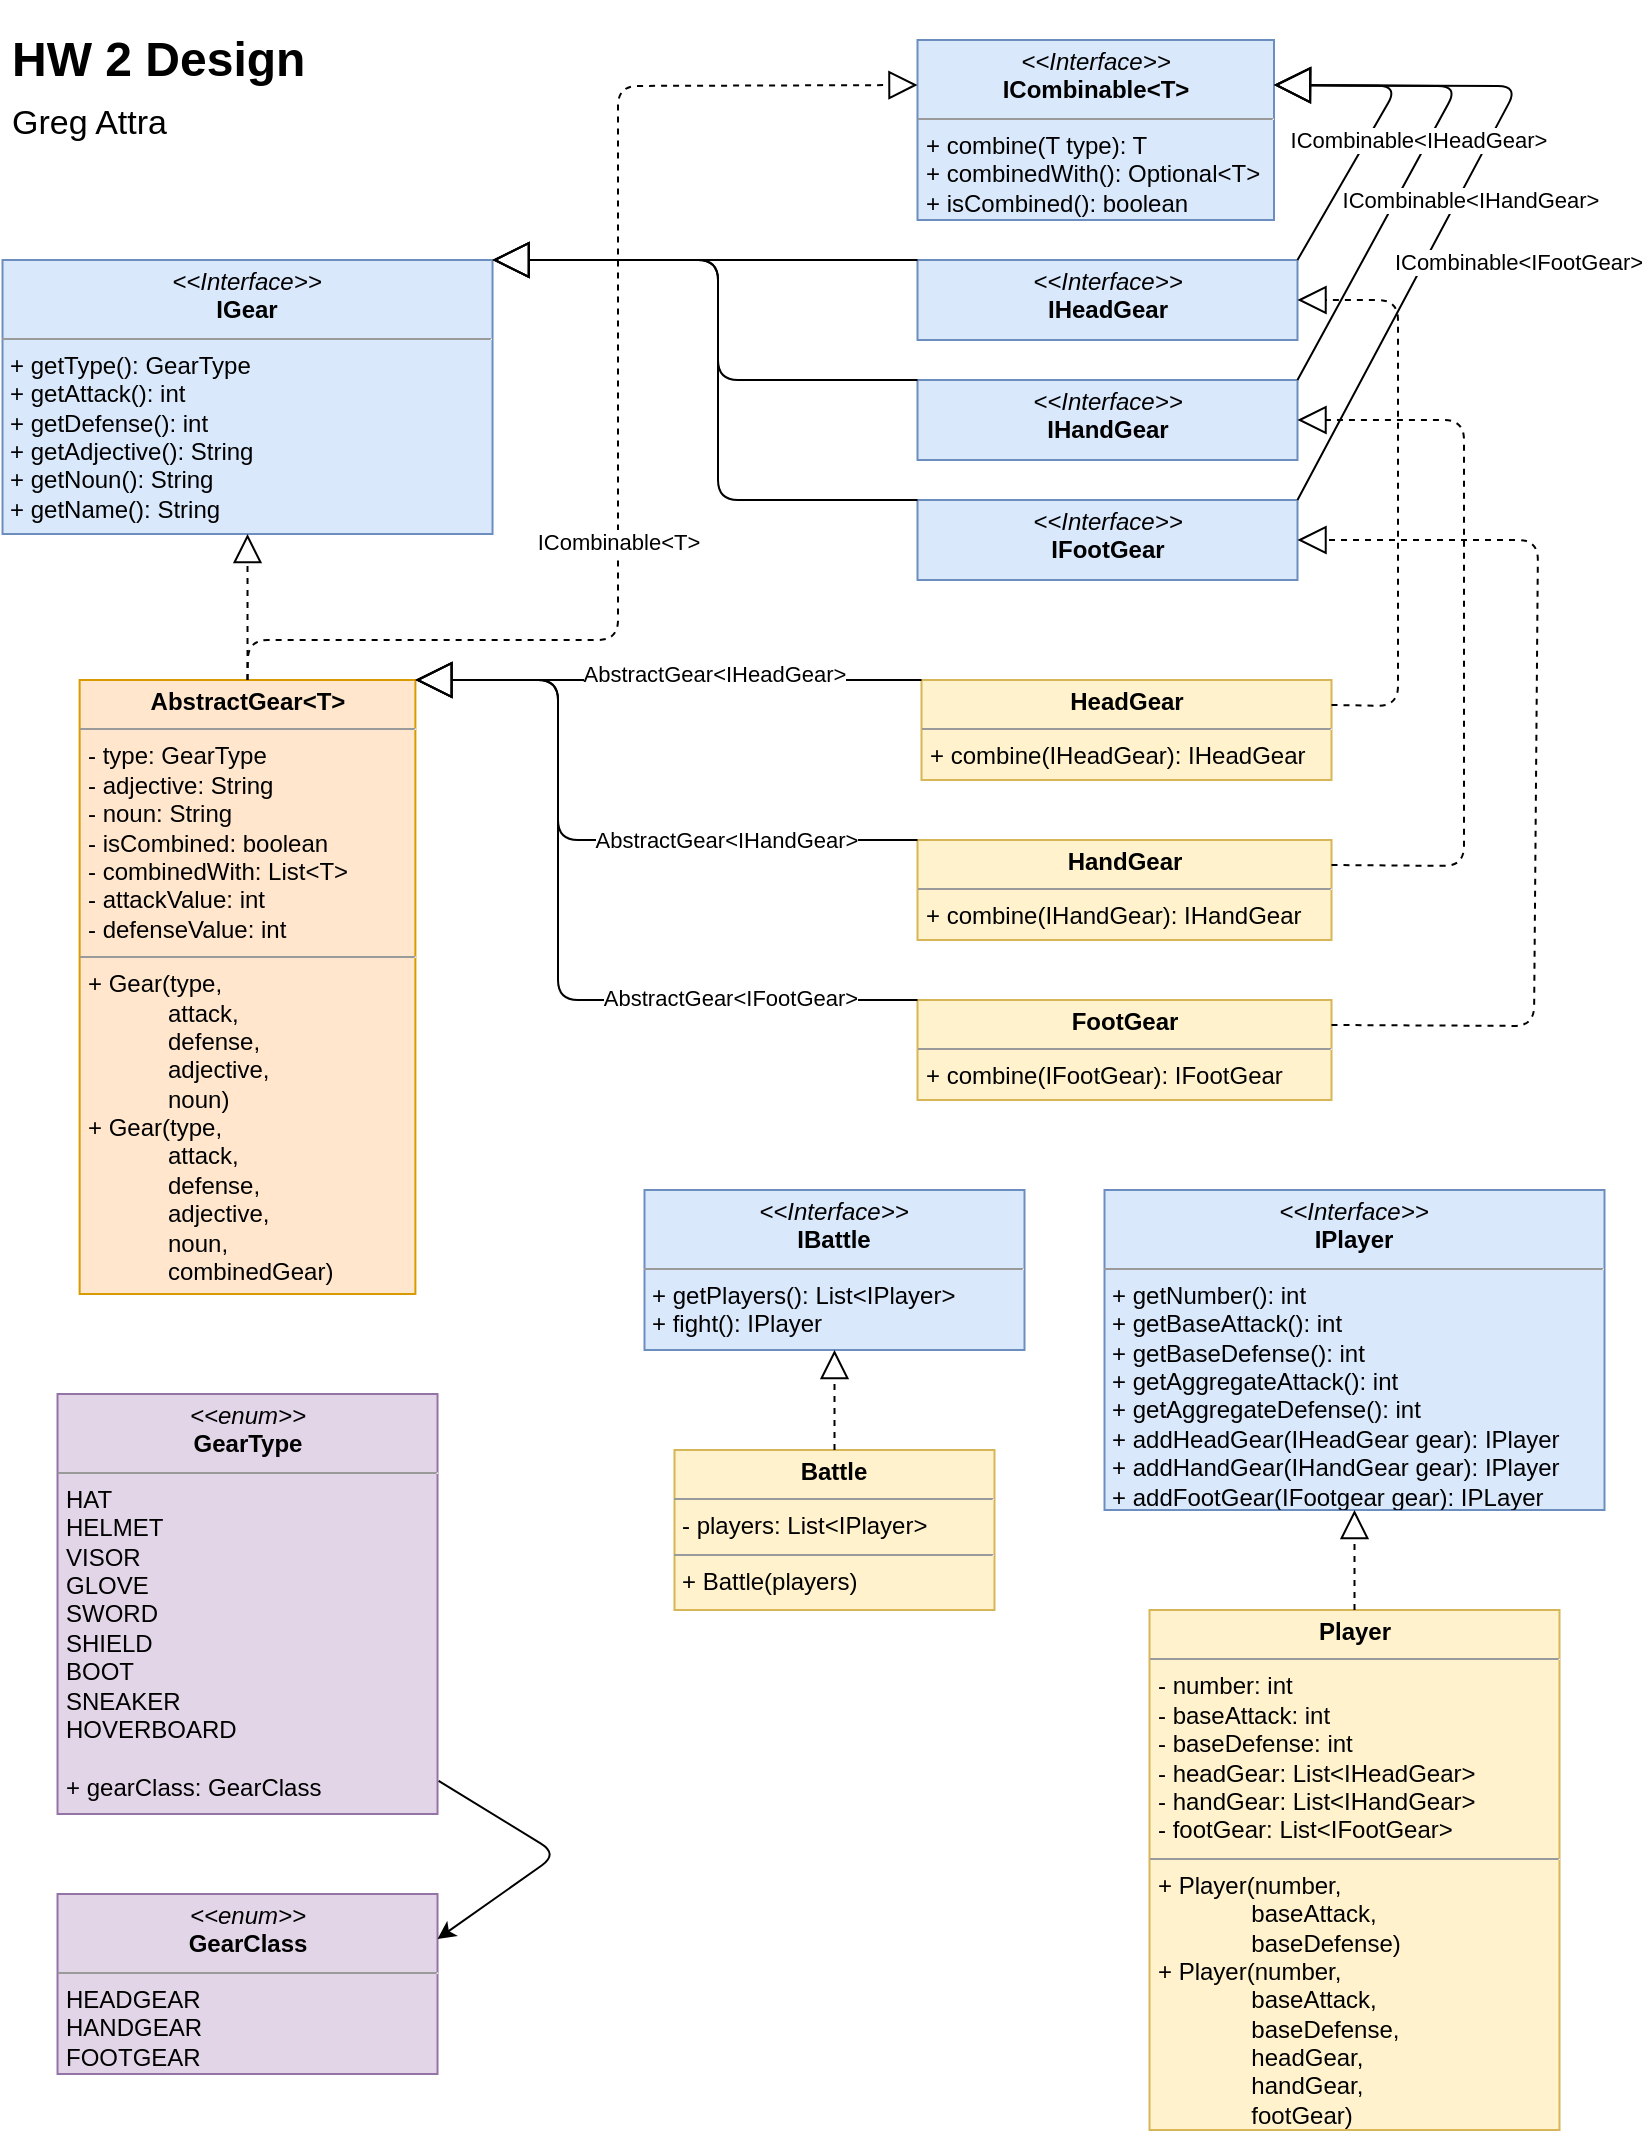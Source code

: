<mxfile version="13.7.3" type="device"><diagram id="AR39bBr5QCJFZhN74Egm" name="Page-1"><mxGraphModel dx="1278" dy="948" grid="1" gridSize="10" guides="1" tooltips="1" connect="1" arrows="1" fold="1" page="1" pageScale="1" pageWidth="850" pageHeight="1100" math="0" shadow="0"><root><mxCell id="0"/><mxCell id="1" parent="0"/><mxCell id="xvpzMQ3VVigsJ4-sFMGV-1" value="&lt;p style=&quot;margin: 0px ; margin-top: 4px ; text-align: center&quot;&gt;&lt;i&gt;&amp;lt;&amp;lt;Interface&amp;gt;&amp;gt;&lt;/i&gt;&lt;br&gt;&lt;b&gt;IGear&lt;/b&gt;&lt;/p&gt;&lt;hr size=&quot;1&quot;&gt;&lt;p style=&quot;margin: 0px ; margin-left: 4px&quot;&gt;&lt;/p&gt;&lt;p style=&quot;margin: 0px ; margin-left: 4px&quot;&gt;+ getType(): GearType&lt;/p&gt;&lt;p style=&quot;margin: 0px ; margin-left: 4px&quot;&gt;+ getAttack(): int&lt;br&gt;+ getDefense(): int&lt;/p&gt;&lt;p style=&quot;margin: 0px ; margin-left: 4px&quot;&gt;+ getAdjective(): String&lt;/p&gt;&lt;p style=&quot;margin: 0px ; margin-left: 4px&quot;&gt;+ getNoun(): String&lt;/p&gt;&lt;p style=&quot;margin: 0px ; margin-left: 4px&quot;&gt;+ getName(): String&lt;/p&gt;" style="verticalAlign=top;align=left;overflow=fill;fontSize=12;fontFamily=Helvetica;html=1;fillColor=#dae8fc;strokeColor=#6c8ebf;" parent="1" vertex="1"><mxGeometry x="22.26" y="133" width="245" height="137" as="geometry"/></mxCell><mxCell id="xvpzMQ3VVigsJ4-sFMGV-3" value="&lt;p style=&quot;margin: 0px ; margin-top: 4px ; text-align: center&quot;&gt;&lt;b&gt;AbstractGear&amp;lt;T&amp;gt;&lt;/b&gt;&lt;/p&gt;&lt;hr size=&quot;1&quot;&gt;&lt;p style=&quot;margin: 0px 0px 0px 4px&quot;&gt;&lt;span&gt;- type: GearType&lt;/span&gt;&lt;/p&gt;&lt;p style=&quot;margin: 0px 0px 0px 4px&quot;&gt;&lt;span&gt;- adjective: String&lt;/span&gt;&lt;br&gt;&lt;/p&gt;&lt;p style=&quot;margin: 0px 0px 0px 4px&quot;&gt;- noun: String&lt;/p&gt;&lt;p style=&quot;margin: 0px 0px 0px 4px&quot;&gt;- isCombined: boolean&lt;/p&gt;&lt;p style=&quot;margin: 0px 0px 0px 4px&quot;&gt;- combinedWith: List&amp;lt;T&amp;gt;&lt;/p&gt;&lt;p style=&quot;margin: 0px 0px 0px 4px&quot;&gt;- attackValue: int&lt;/p&gt;&lt;p style=&quot;margin: 0px 0px 0px 4px&quot;&gt;- defenseValue: int&lt;/p&gt;&lt;hr size=&quot;1&quot;&gt;&lt;p style=&quot;margin: 0px ; margin-left: 4px&quot;&gt;+ Gear(type,&lt;/p&gt;&lt;p style=&quot;margin: 0px ; margin-left: 4px&quot;&gt;&lt;span&gt;&amp;nbsp; &amp;nbsp; &amp;nbsp; &amp;nbsp; &amp;nbsp; &amp;nbsp; attack,&lt;/span&gt;&lt;/p&gt;&lt;p style=&quot;margin: 0px ; margin-left: 4px&quot;&gt;&amp;nbsp; &amp;nbsp; &amp;nbsp; &amp;nbsp; &amp;nbsp; &amp;nbsp; defense,&lt;/p&gt;&lt;p style=&quot;margin: 0px ; margin-left: 4px&quot;&gt;&amp;nbsp; &amp;nbsp; &amp;nbsp; &amp;nbsp; &amp;nbsp; &amp;nbsp; adjective,&lt;/p&gt;&lt;p style=&quot;margin: 0px ; margin-left: 4px&quot;&gt;&amp;nbsp; &amp;nbsp; &amp;nbsp; &amp;nbsp; &amp;nbsp; &amp;nbsp; noun)&lt;br&gt;&lt;/p&gt;&lt;p style=&quot;margin: 0px 0px 0px 4px&quot;&gt;+ Gear(type,&lt;/p&gt;&lt;p style=&quot;margin: 0px 0px 0px 4px&quot;&gt;&lt;span&gt;&amp;nbsp; &amp;nbsp; &amp;nbsp; &amp;nbsp; &amp;nbsp; &amp;nbsp; attack,&lt;/span&gt;&lt;/p&gt;&lt;p style=&quot;margin: 0px 0px 0px 4px&quot;&gt;&amp;nbsp; &amp;nbsp; &amp;nbsp; &amp;nbsp; &amp;nbsp; &amp;nbsp; defense,&lt;/p&gt;&lt;p style=&quot;margin: 0px 0px 0px 4px&quot;&gt;&amp;nbsp; &amp;nbsp; &amp;nbsp; &amp;nbsp; &amp;nbsp; &amp;nbsp; adjective,&lt;/p&gt;&lt;p style=&quot;margin: 0px 0px 0px 4px&quot;&gt;&amp;nbsp; &amp;nbsp; &amp;nbsp; &amp;nbsp; &amp;nbsp; &amp;nbsp; noun,&lt;/p&gt;&lt;p style=&quot;margin: 0px ; margin-left: 4px&quot;&gt;&amp;nbsp; &amp;nbsp; &amp;nbsp; &amp;nbsp; &amp;nbsp; &amp;nbsp; combinedGear)&lt;/p&gt;" style="verticalAlign=top;align=left;overflow=fill;fontSize=12;fontFamily=Helvetica;html=1;fillColor=#ffe6cc;strokeColor=#d79b00;" parent="1" vertex="1"><mxGeometry x="60.82" y="343" width="167.87" height="307" as="geometry"/></mxCell><mxCell id="xvpzMQ3VVigsJ4-sFMGV-4" value="" style="endArrow=block;dashed=1;endFill=0;endSize=12;html=1;entryX=0.5;entryY=1;entryDx=0;entryDy=0;exitX=0.5;exitY=0;exitDx=0;exitDy=0;" parent="1" source="xvpzMQ3VVigsJ4-sFMGV-3" target="xvpzMQ3VVigsJ4-sFMGV-1" edge="1"><mxGeometry width="160" relative="1" as="geometry"><mxPoint x="109.75" y="293" as="sourcePoint"/><mxPoint x="269.75" y="293" as="targetPoint"/></mxGeometry></mxCell><mxCell id="xvpzMQ3VVigsJ4-sFMGV-5" value="&lt;p style=&quot;margin: 0px ; margin-top: 4px ; text-align: center&quot;&gt;&lt;i&gt;&amp;lt;&amp;lt;Interface&amp;gt;&amp;gt;&lt;/i&gt;&lt;br&gt;&lt;b&gt;IPlayer&lt;/b&gt;&lt;/p&gt;&lt;hr size=&quot;1&quot;&gt;&lt;p style=&quot;margin: 0px ; margin-left: 4px&quot;&gt;+ getNumber(): int&lt;/p&gt;&lt;p style=&quot;margin: 0px ; margin-left: 4px&quot;&gt;+ getBaseAttack(): int&lt;/p&gt;&lt;p style=&quot;margin: 0px ; margin-left: 4px&quot;&gt;+ getBaseDefense(): int&lt;/p&gt;&lt;p style=&quot;margin: 0px ; margin-left: 4px&quot;&gt;+ getAggregateAttack(): int&lt;br&gt;&lt;/p&gt;&lt;p style=&quot;margin: 0px ; margin-left: 4px&quot;&gt;+ getAggregateDefense(): int&lt;/p&gt;&lt;p style=&quot;margin: 0px ; margin-left: 4px&quot;&gt;+ addHeadGear(IHeadGear gear): IPlayer&lt;/p&gt;&lt;p style=&quot;margin: 0px ; margin-left: 4px&quot;&gt;+ addHandGear(IHandGear gear): IPlayer&lt;/p&gt;&lt;p style=&quot;margin: 0px ; margin-left: 4px&quot;&gt;+ addFootGear(IFootgear gear): IPLayer&lt;/p&gt;" style="verticalAlign=top;align=left;overflow=fill;fontSize=12;fontFamily=Helvetica;html=1;fillColor=#dae8fc;strokeColor=#6c8ebf;" parent="1" vertex="1"><mxGeometry x="573.25" y="598" width="250" height="160" as="geometry"/></mxCell><mxCell id="xvpzMQ3VVigsJ4-sFMGV-6" value="&lt;p style=&quot;margin: 0px ; margin-top: 4px ; text-align: center&quot;&gt;&lt;b&gt;Player&lt;/b&gt;&lt;/p&gt;&lt;hr size=&quot;1&quot;&gt;&lt;p style=&quot;margin: 0px ; margin-left: 4px&quot;&gt;- number: int&lt;/p&gt;&lt;p style=&quot;margin: 0px ; margin-left: 4px&quot;&gt;- baseAttack: int&lt;/p&gt;&lt;p style=&quot;margin: 0px ; margin-left: 4px&quot;&gt;- baseDefense: int&lt;/p&gt;&lt;p style=&quot;margin: 0px ; margin-left: 4px&quot;&gt;- headGear: List&amp;lt;IHeadGear&amp;gt;&lt;br&gt;- handGear: List&amp;lt;IHandGear&amp;gt;&lt;/p&gt;&lt;p style=&quot;margin: 0px ; margin-left: 4px&quot;&gt;- footGear: List&amp;lt;IFootGear&amp;gt;&lt;/p&gt;&lt;hr size=&quot;1&quot;&gt;&lt;p style=&quot;margin: 0px ; margin-left: 4px&quot;&gt;+ Player(number,&lt;/p&gt;&lt;p style=&quot;margin: 0px ; margin-left: 4px&quot;&gt;&amp;nbsp; &amp;nbsp; &amp;nbsp; &amp;nbsp; &amp;nbsp; &amp;nbsp; &amp;nbsp; baseAttack,&lt;/p&gt;&lt;p style=&quot;margin: 0px ; margin-left: 4px&quot;&gt;&amp;nbsp; &amp;nbsp; &amp;nbsp; &amp;nbsp; &amp;nbsp; &amp;nbsp; &amp;nbsp; baseDefense)&lt;/p&gt;&lt;p style=&quot;margin: 0px ; margin-left: 4px&quot;&gt;+ Player(number,&lt;/p&gt;&lt;p style=&quot;margin: 0px ; margin-left: 4px&quot;&gt;&amp;nbsp; &amp;nbsp; &amp;nbsp; &amp;nbsp; &amp;nbsp; &amp;nbsp; &amp;nbsp; baseAttack,&lt;/p&gt;&lt;p style=&quot;margin: 0px ; margin-left: 4px&quot;&gt;&amp;nbsp; &amp;nbsp; &amp;nbsp; &amp;nbsp; &amp;nbsp; &amp;nbsp; &amp;nbsp; baseDefense,&lt;/p&gt;&lt;p style=&quot;margin: 0px ; margin-left: 4px&quot;&gt;&amp;nbsp; &amp;nbsp; &amp;nbsp; &amp;nbsp; &amp;nbsp; &amp;nbsp; &amp;nbsp; headGear,&lt;/p&gt;&lt;p style=&quot;margin: 0px ; margin-left: 4px&quot;&gt;&amp;nbsp; &amp;nbsp; &amp;nbsp; &amp;nbsp; &amp;nbsp; &amp;nbsp; &amp;nbsp; handGear,&lt;/p&gt;&lt;p style=&quot;margin: 0px ; margin-left: 4px&quot;&gt;&amp;nbsp; &amp;nbsp; &amp;nbsp; &amp;nbsp; &amp;nbsp; &amp;nbsp; &amp;nbsp; footGear)&lt;/p&gt;" style="verticalAlign=top;align=left;overflow=fill;fontSize=12;fontFamily=Helvetica;html=1;fillColor=#fff2cc;strokeColor=#d6b656;" parent="1" vertex="1"><mxGeometry x="595.75" y="808" width="205" height="260" as="geometry"/></mxCell><mxCell id="xvpzMQ3VVigsJ4-sFMGV-8" value="" style="endArrow=block;dashed=1;endFill=0;endSize=12;html=1;exitX=0.5;exitY=0;exitDx=0;exitDy=0;entryX=0.5;entryY=1;entryDx=0;entryDy=0;" parent="1" source="xvpzMQ3VVigsJ4-sFMGV-6" target="xvpzMQ3VVigsJ4-sFMGV-5" edge="1"><mxGeometry width="160" relative="1" as="geometry"><mxPoint x="926.75" y="213" as="sourcePoint"/><mxPoint x="1086.75" y="213" as="targetPoint"/></mxGeometry></mxCell><mxCell id="xvpzMQ3VVigsJ4-sFMGV-9" value="&lt;p style=&quot;margin: 0px ; margin-top: 4px ; text-align: center&quot;&gt;&lt;i&gt;&amp;lt;&amp;lt;Interface&amp;gt;&amp;gt;&lt;/i&gt;&lt;br&gt;&lt;b&gt;IBattle&lt;/b&gt;&lt;/p&gt;&lt;hr size=&quot;1&quot;&gt;&lt;p style=&quot;margin: 0px ; margin-left: 4px&quot;&gt;+ getPlayers(): List&amp;lt;IPlayer&amp;gt;&lt;/p&gt;&lt;p style=&quot;margin: 0px ; margin-left: 4px&quot;&gt;+ fight(): IPlayer&lt;/p&gt;" style="verticalAlign=top;align=left;overflow=fill;fontSize=12;fontFamily=Helvetica;html=1;fillColor=#dae8fc;strokeColor=#6c8ebf;" parent="1" vertex="1"><mxGeometry x="343.25" y="598" width="190" height="80" as="geometry"/></mxCell><mxCell id="xvpzMQ3VVigsJ4-sFMGV-10" value="&lt;p style=&quot;margin: 0px ; margin-top: 4px ; text-align: center&quot;&gt;&lt;b&gt;Battle&lt;/b&gt;&lt;/p&gt;&lt;hr size=&quot;1&quot;&gt;&lt;p style=&quot;margin: 0px ; margin-left: 4px&quot;&gt;- players: List&amp;lt;IPlayer&amp;gt;&lt;/p&gt;&lt;hr size=&quot;1&quot;&gt;&lt;p style=&quot;margin: 0px ; margin-left: 4px&quot;&gt;+ Battle(players)&lt;/p&gt;" style="verticalAlign=top;align=left;overflow=fill;fontSize=12;fontFamily=Helvetica;html=1;fillColor=#fff2cc;strokeColor=#d6b656;" parent="1" vertex="1"><mxGeometry x="358.25" y="728" width="160" height="80" as="geometry"/></mxCell><mxCell id="xvpzMQ3VVigsJ4-sFMGV-11" value="" style="endArrow=block;dashed=1;endFill=0;endSize=12;html=1;entryX=0.5;entryY=1;entryDx=0;entryDy=0;exitX=0.5;exitY=0;exitDx=0;exitDy=0;" parent="1" source="xvpzMQ3VVigsJ4-sFMGV-10" target="xvpzMQ3VVigsJ4-sFMGV-9" edge="1"><mxGeometry width="160" relative="1" as="geometry"><mxPoint x="-80" y="733" as="sourcePoint"/><mxPoint x="80" y="733" as="targetPoint"/></mxGeometry></mxCell><mxCell id="xvpzMQ3VVigsJ4-sFMGV-13" value="&lt;h1&gt;HW 2 Design&lt;br&gt;&lt;span style=&quot;font-weight: normal&quot;&gt;&lt;font style=&quot;font-size: 17px&quot;&gt;Greg Attra&lt;/font&gt;&lt;/span&gt;&lt;/h1&gt;" style="text;html=1;strokeColor=none;fillColor=none;spacing=5;spacingTop=-20;whiteSpace=wrap;overflow=hidden;rounded=0;" parent="1" vertex="1"><mxGeometry x="22.25" y="13" width="190" height="120" as="geometry"/></mxCell><mxCell id="cUT58bwyldvR8i2TMAge-1" value="&lt;p style=&quot;margin: 0px ; margin-top: 4px ; text-align: center&quot;&gt;&lt;i&gt;&amp;lt;&amp;lt;Interface&amp;gt;&amp;gt;&lt;/i&gt;&lt;br&gt;&lt;b&gt;IHeadGear&lt;/b&gt;&lt;/p&gt;&lt;p style=&quot;margin: 0px ; margin-left: 4px&quot;&gt;&lt;br&gt;&lt;/p&gt;" style="verticalAlign=top;align=left;overflow=fill;fontSize=12;fontFamily=Helvetica;html=1;fillColor=#dae8fc;strokeColor=#6c8ebf;" parent="1" vertex="1"><mxGeometry x="479.75" y="133" width="190" height="40" as="geometry"/></mxCell><mxCell id="cUT58bwyldvR8i2TMAge-2" value="" style="endArrow=block;endSize=16;endFill=0;html=1;entryX=1;entryY=0;entryDx=0;entryDy=0;exitX=0;exitY=0;exitDx=0;exitDy=0;" parent="1" source="cUT58bwyldvR8i2TMAge-1" target="xvpzMQ3VVigsJ4-sFMGV-1" edge="1"><mxGeometry width="160" relative="1" as="geometry"><mxPoint x="440" y="113" as="sourcePoint"/><mxPoint x="509.75" y="103" as="targetPoint"/><Array as="points"/></mxGeometry></mxCell><mxCell id="cUT58bwyldvR8i2TMAge-7" value="&lt;p style=&quot;margin: 0px ; margin-top: 4px ; text-align: center&quot;&gt;&lt;i&gt;&amp;lt;&amp;lt;Interface&amp;gt;&amp;gt;&lt;/i&gt;&lt;br&gt;&lt;b&gt;IHandGear&lt;/b&gt;&lt;/p&gt;&lt;p style=&quot;margin: 0px ; margin-left: 4px&quot;&gt;&lt;br&gt;&lt;/p&gt;" style="verticalAlign=top;align=left;overflow=fill;fontSize=12;fontFamily=Helvetica;html=1;fillColor=#dae8fc;strokeColor=#6c8ebf;" parent="1" vertex="1"><mxGeometry x="479.75" y="193" width="190" height="40" as="geometry"/></mxCell><mxCell id="cUT58bwyldvR8i2TMAge-8" value="" style="endArrow=block;endSize=16;endFill=0;html=1;entryX=1;entryY=0;entryDx=0;entryDy=0;exitX=0;exitY=0;exitDx=0;exitDy=0;" parent="1" source="cUT58bwyldvR8i2TMAge-7" target="xvpzMQ3VVigsJ4-sFMGV-1" edge="1"><mxGeometry x="0.035" y="10" width="160" relative="1" as="geometry"><mxPoint x="400" y="163" as="sourcePoint"/><mxPoint x="507.25" y="173" as="targetPoint"/><Array as="points"><mxPoint x="380" y="193"/><mxPoint x="380" y="133"/></Array><mxPoint x="10" y="10" as="offset"/></mxGeometry></mxCell><mxCell id="cUT58bwyldvR8i2TMAge-9" value="&lt;p style=&quot;margin: 0px ; margin-top: 4px ; text-align: center&quot;&gt;&lt;i&gt;&amp;lt;&amp;lt;Interface&amp;gt;&amp;gt;&lt;/i&gt;&lt;br&gt;&lt;b&gt;IFootGear&lt;/b&gt;&lt;/p&gt;&lt;p style=&quot;margin: 0px ; margin-left: 4px&quot;&gt;&lt;br&gt;&lt;/p&gt;" style="verticalAlign=top;align=left;overflow=fill;fontSize=12;fontFamily=Helvetica;html=1;fillColor=#dae8fc;strokeColor=#6c8ebf;" parent="1" vertex="1"><mxGeometry x="479.75" y="253" width="190" height="40" as="geometry"/></mxCell><mxCell id="cUT58bwyldvR8i2TMAge-10" value="" style="endArrow=block;endSize=16;endFill=0;html=1;entryX=1;entryY=0;entryDx=0;entryDy=0;exitX=0;exitY=0;exitDx=0;exitDy=0;" parent="1" source="cUT58bwyldvR8i2TMAge-9" target="xvpzMQ3VVigsJ4-sFMGV-1" edge="1"><mxGeometry x="-0.06" y="50" width="160" relative="1" as="geometry"><mxPoint x="450" y="193" as="sourcePoint"/><mxPoint x="507.25" y="243" as="targetPoint"/><Array as="points"><mxPoint x="380" y="253"/><mxPoint x="380" y="133"/></Array><mxPoint x="50" y="50" as="offset"/></mxGeometry></mxCell><mxCell id="cUT58bwyldvR8i2TMAge-12" value="&lt;p style=&quot;margin: 0px ; margin-top: 4px ; text-align: center&quot;&gt;&lt;b&gt;HeadGear&lt;/b&gt;&lt;/p&gt;&lt;hr size=&quot;1&quot;&gt;&lt;p style=&quot;margin: 0px ; margin-left: 4px&quot;&gt;&lt;/p&gt;&lt;p style=&quot;margin: 0px ; margin-left: 4px&quot;&gt;+ combine(IHeadGear): IHeadGear&lt;/p&gt;" style="verticalAlign=top;align=left;overflow=fill;fontSize=12;fontFamily=Helvetica;html=1;fillColor=#fff2cc;strokeColor=#d6b656;" parent="1" vertex="1"><mxGeometry x="481.75" y="343" width="205" height="50" as="geometry"/></mxCell><mxCell id="cUT58bwyldvR8i2TMAge-13" value="&lt;p style=&quot;margin: 0px ; margin-top: 4px ; text-align: center&quot;&gt;&lt;b&gt;HandGear&lt;/b&gt;&lt;/p&gt;&lt;hr size=&quot;1&quot;&gt;&lt;p style=&quot;margin: 0px ; margin-left: 4px&quot;&gt;&lt;/p&gt;&lt;p style=&quot;margin: 0px ; margin-left: 4px&quot;&gt;+ combine(IHandGear): IHandGear&lt;/p&gt;" style="verticalAlign=top;align=left;overflow=fill;fontSize=12;fontFamily=Helvetica;html=1;fillColor=#fff2cc;strokeColor=#d6b656;" parent="1" vertex="1"><mxGeometry x="479.75" y="423" width="207" height="50" as="geometry"/></mxCell><mxCell id="cUT58bwyldvR8i2TMAge-14" value="&lt;p style=&quot;margin: 0px ; margin-top: 4px ; text-align: center&quot;&gt;&lt;b&gt;FootGear&lt;/b&gt;&lt;/p&gt;&lt;hr size=&quot;1&quot;&gt;&lt;p style=&quot;margin: 0px ; margin-left: 4px&quot;&gt;&lt;/p&gt;&lt;p style=&quot;margin: 0px ; margin-left: 4px&quot;&gt;+ combine(IFootGear): IFootGear&lt;/p&gt;" style="verticalAlign=top;align=left;overflow=fill;fontSize=12;fontFamily=Helvetica;html=1;fillColor=#fff2cc;strokeColor=#d6b656;" parent="1" vertex="1"><mxGeometry x="479.75" y="503" width="207" height="50" as="geometry"/></mxCell><mxCell id="cUT58bwyldvR8i2TMAge-21" value="" style="endArrow=block;dashed=1;endFill=0;endSize=12;html=1;exitX=1;exitY=0.25;exitDx=0;exitDy=0;entryX=1;entryY=0.5;entryDx=0;entryDy=0;" parent="1" source="cUT58bwyldvR8i2TMAge-12" target="cUT58bwyldvR8i2TMAge-1" edge="1"><mxGeometry width="160" relative="1" as="geometry"><mxPoint x="629.75" y="383" as="sourcePoint"/><mxPoint x="789.75" y="383" as="targetPoint"/><Array as="points"><mxPoint x="720" y="356"/><mxPoint x="720" y="153"/></Array></mxGeometry></mxCell><mxCell id="cUT58bwyldvR8i2TMAge-22" value="" style="endArrow=block;dashed=1;endFill=0;endSize=12;html=1;exitX=1;exitY=0.25;exitDx=0;exitDy=0;entryX=1;entryY=0.5;entryDx=0;entryDy=0;" parent="1" source="cUT58bwyldvR8i2TMAge-13" target="cUT58bwyldvR8i2TMAge-7" edge="1"><mxGeometry width="160" relative="1" as="geometry"><mxPoint x="629.75" y="445.5" as="sourcePoint"/><mxPoint x="702.75" y="183.0" as="targetPoint"/><Array as="points"><mxPoint x="753" y="436"/><mxPoint x="753" y="213"/></Array></mxGeometry></mxCell><mxCell id="cUT58bwyldvR8i2TMAge-23" value="" style="endArrow=block;dashed=1;endFill=0;endSize=12;html=1;exitX=1;exitY=0.25;exitDx=0;exitDy=0;entryX=1;entryY=0.5;entryDx=0;entryDy=0;" parent="1" source="cUT58bwyldvR8i2TMAge-14" target="cUT58bwyldvR8i2TMAge-9" edge="1"><mxGeometry width="160" relative="1" as="geometry"><mxPoint x="664.75" y="534.5" as="sourcePoint"/><mxPoint x="737.75" y="272.0" as="targetPoint"/><Array as="points"><mxPoint x="788" y="516"/><mxPoint x="790" y="273"/></Array></mxGeometry></mxCell><mxCell id="cUT58bwyldvR8i2TMAge-25" value="" style="endArrow=block;endSize=16;endFill=0;html=1;exitX=0;exitY=0;exitDx=0;exitDy=0;entryX=1;entryY=0;entryDx=0;entryDy=0;" parent="1" source="cUT58bwyldvR8i2TMAge-12" target="xvpzMQ3VVigsJ4-sFMGV-3" edge="1"><mxGeometry width="160" relative="1" as="geometry"><mxPoint x="460" y="343" as="sourcePoint"/><mxPoint x="310" y="393" as="targetPoint"/></mxGeometry></mxCell><mxCell id="Osaf_VRbgrCOwqVgqzSE-7" value="AbstractGear&amp;lt;IHeadGear&amp;gt;" style="edgeLabel;html=1;align=center;verticalAlign=middle;resizable=0;points=[];" parent="cUT58bwyldvR8i2TMAge-25" vertex="1" connectable="0"><mxGeometry x="-0.174" y="-3" relative="1" as="geometry"><mxPoint as="offset"/></mxGeometry></mxCell><mxCell id="cUT58bwyldvR8i2TMAge-26" value="" style="endArrow=block;endSize=16;endFill=0;html=1;exitX=0;exitY=0;exitDx=0;exitDy=0;entryX=1;entryY=0;entryDx=0;entryDy=0;" parent="1" source="cUT58bwyldvR8i2TMAge-13" target="xvpzMQ3VVigsJ4-sFMGV-3" edge="1"><mxGeometry x="0.18" y="3" width="160" relative="1" as="geometry"><mxPoint x="450" y="393" as="sourcePoint"/><mxPoint x="260" y="373" as="targetPoint"/><Array as="points"><mxPoint x="300" y="423"/><mxPoint x="300" y="343"/></Array><mxPoint x="1" as="offset"/></mxGeometry></mxCell><mxCell id="Osaf_VRbgrCOwqVgqzSE-8" value="AbstractGear&amp;lt;IHandGear&amp;gt;" style="edgeLabel;html=1;align=center;verticalAlign=middle;resizable=0;points=[];" parent="cUT58bwyldvR8i2TMAge-26" vertex="1" connectable="0"><mxGeometry x="-0.324" y="-3" relative="1" as="geometry"><mxPoint x="16.08" y="3" as="offset"/></mxGeometry></mxCell><mxCell id="cUT58bwyldvR8i2TMAge-27" value="" style="endArrow=block;endSize=16;endFill=0;html=1;entryX=1;entryY=0;entryDx=0;entryDy=0;exitX=0;exitY=0;exitDx=0;exitDy=0;" parent="1" source="cUT58bwyldvR8i2TMAge-14" target="xvpzMQ3VVigsJ4-sFMGV-3" edge="1"><mxGeometry x="0.391" width="160" relative="1" as="geometry"><mxPoint x="450" y="473" as="sourcePoint"/><mxPoint x="436.76" y="474.94" as="targetPoint"/><Array as="points"><mxPoint x="300" y="503"/><mxPoint x="300" y="343"/></Array><mxPoint x="1" as="offset"/></mxGeometry></mxCell><mxCell id="Osaf_VRbgrCOwqVgqzSE-9" value="AbstractGear&amp;lt;IFootGear&amp;gt;" style="edgeLabel;html=1;align=center;verticalAlign=middle;resizable=0;points=[];" parent="cUT58bwyldvR8i2TMAge-27" vertex="1" connectable="0"><mxGeometry x="-0.496" y="-1" relative="1" as="geometry"><mxPoint x="9.42" as="offset"/></mxGeometry></mxCell><mxCell id="Osaf_VRbgrCOwqVgqzSE-1" value="&lt;p style=&quot;margin: 0px ; margin-top: 4px ; text-align: center&quot;&gt;&lt;i&gt;&amp;lt;&amp;lt;Interface&amp;gt;&amp;gt;&lt;/i&gt;&lt;br&gt;&lt;b&gt;ICombinable&amp;lt;T&amp;gt;&lt;/b&gt;&lt;/p&gt;&lt;hr size=&quot;1&quot;&gt;&lt;p style=&quot;margin: 0px ; margin-left: 4px&quot;&gt;&lt;/p&gt;&lt;p style=&quot;margin: 0px ; margin-left: 4px&quot;&gt;+ combine(T type): T&lt;/p&gt;&lt;p style=&quot;margin: 0px ; margin-left: 4px&quot;&gt;+ combinedWith(): Optional&amp;lt;T&amp;gt;&lt;br&gt;&lt;/p&gt;&lt;p style=&quot;margin: 0px ; margin-left: 4px&quot;&gt;+ isCombined(): boolean&lt;/p&gt;" style="verticalAlign=top;align=left;overflow=fill;fontSize=12;fontFamily=Helvetica;html=1;fillColor=#dae8fc;strokeColor=#6c8ebf;" parent="1" vertex="1"><mxGeometry x="479.75" y="23" width="178.25" height="90" as="geometry"/></mxCell><mxCell id="Osaf_VRbgrCOwqVgqzSE-2" value="" style="endArrow=block;dashed=1;endFill=0;endSize=12;html=1;exitX=0.5;exitY=0;exitDx=0;exitDy=0;entryX=0;entryY=0.25;entryDx=0;entryDy=0;" parent="1" source="xvpzMQ3VVigsJ4-sFMGV-3" target="Osaf_VRbgrCOwqVgqzSE-1" edge="1"><mxGeometry width="160" relative="1" as="geometry"><mxPoint x="200" y="313" as="sourcePoint"/><mxPoint x="360" y="313" as="targetPoint"/><Array as="points"><mxPoint x="145" y="323"/><mxPoint x="330" y="323"/><mxPoint x="330" y="46"/></Array></mxGeometry></mxCell><mxCell id="Osaf_VRbgrCOwqVgqzSE-12" value="ICombinable&amp;lt;T&amp;gt;" style="edgeLabel;html=1;align=center;verticalAlign=middle;resizable=0;points=[];" parent="Osaf_VRbgrCOwqVgqzSE-2" vertex="1" connectable="0"><mxGeometry x="0.332" y="-1" relative="1" as="geometry"><mxPoint x="-1" y="165.83" as="offset"/></mxGeometry></mxCell><mxCell id="Osaf_VRbgrCOwqVgqzSE-6" value="" style="endArrow=block;endSize=16;endFill=0;html=1;exitX=1;exitY=0;exitDx=0;exitDy=0;entryX=1;entryY=0.25;entryDx=0;entryDy=0;" parent="1" source="cUT58bwyldvR8i2TMAge-1" target="Osaf_VRbgrCOwqVgqzSE-1" edge="1"><mxGeometry width="160" relative="1" as="geometry"><mxPoint x="740" y="73" as="sourcePoint"/><mxPoint x="900" y="73" as="targetPoint"/><Array as="points"><mxPoint x="720" y="46"/></Array></mxGeometry></mxCell><mxCell id="Osaf_VRbgrCOwqVgqzSE-10" value="" style="endArrow=block;endSize=16;endFill=0;html=1;exitX=1;exitY=0;exitDx=0;exitDy=0;entryX=1;entryY=0.25;entryDx=0;entryDy=0;" parent="1" source="cUT58bwyldvR8i2TMAge-7" target="Osaf_VRbgrCOwqVgqzSE-1" edge="1"><mxGeometry width="160" relative="1" as="geometry"><mxPoint x="679.75" y="143" as="sourcePoint"/><mxPoint x="710" y="33" as="targetPoint"/><Array as="points"><mxPoint x="750" y="46"/></Array></mxGeometry></mxCell><mxCell id="Osaf_VRbgrCOwqVgqzSE-11" value="" style="endArrow=block;endSize=16;endFill=0;html=1;exitX=1;exitY=0;exitDx=0;exitDy=0;entryX=1;entryY=0.25;entryDx=0;entryDy=0;" parent="1" source="cUT58bwyldvR8i2TMAge-9" target="Osaf_VRbgrCOwqVgqzSE-1" edge="1"><mxGeometry width="160" relative="1" as="geometry"><mxPoint x="679.75" y="203" as="sourcePoint"/><mxPoint x="660" y="43" as="targetPoint"/><Array as="points"><mxPoint x="780" y="46"/></Array></mxGeometry></mxCell><mxCell id="Osaf_VRbgrCOwqVgqzSE-13" value="ICombinable&amp;lt;IFootGear&amp;gt;" style="edgeLabel;html=1;align=center;verticalAlign=middle;resizable=0;points=[];" parent="Osaf_VRbgrCOwqVgqzSE-11" vertex="1" connectable="0"><mxGeometry x="-0.142" relative="1" as="geometry"><mxPoint x="38.17" y="15.33" as="offset"/></mxGeometry></mxCell><mxCell id="Osaf_VRbgrCOwqVgqzSE-14" value="ICombinable&amp;lt;IHandGear&amp;gt;" style="edgeLabel;html=1;align=center;verticalAlign=middle;resizable=0;points=[];" parent="1" vertex="1" connectable="0"><mxGeometry x="756.001" y="102.995" as="geometry"/></mxCell><mxCell id="Osaf_VRbgrCOwqVgqzSE-15" value="ICombinable&amp;lt;IHeadGear&amp;gt;" style="edgeLabel;html=1;align=center;verticalAlign=middle;resizable=0;points=[];" parent="1" vertex="1" connectable="0"><mxGeometry x="730.001" y="72.995" as="geometry"/></mxCell><mxCell id="1F-2q8dqzjQha1vGgdx8-1" value="&lt;p style=&quot;margin: 0px ; margin-top: 4px ; text-align: center&quot;&gt;&lt;i&gt;&amp;lt;&amp;lt;enum&amp;gt;&amp;gt;&lt;/i&gt;&lt;br&gt;&lt;b&gt;GearType&lt;/b&gt;&lt;/p&gt;&lt;hr size=&quot;1&quot;&gt;&lt;p style=&quot;margin: 0px ; margin-left: 4px&quot;&gt;HAT&lt;/p&gt;&lt;p style=&quot;margin: 0px ; margin-left: 4px&quot;&gt;HELMET&lt;/p&gt;&lt;p style=&quot;margin: 0px ; margin-left: 4px&quot;&gt;VISOR&lt;/p&gt;&lt;p style=&quot;margin: 0px ; margin-left: 4px&quot;&gt;GLOVE&lt;/p&gt;&lt;p style=&quot;margin: 0px ; margin-left: 4px&quot;&gt;SWORD&lt;/p&gt;&lt;p style=&quot;margin: 0px ; margin-left: 4px&quot;&gt;SHIELD&lt;/p&gt;&lt;p style=&quot;margin: 0px ; margin-left: 4px&quot;&gt;BOOT&lt;/p&gt;&lt;p style=&quot;margin: 0px ; margin-left: 4px&quot;&gt;SNEAKER&lt;/p&gt;&lt;p style=&quot;margin: 0px ; margin-left: 4px&quot;&gt;HOVERBOARD&lt;/p&gt;&lt;p style=&quot;margin: 0px ; margin-left: 4px&quot;&gt;&lt;br&gt;&lt;/p&gt;&lt;p style=&quot;margin: 0px ; margin-left: 4px&quot;&gt;+ gearClass: GearClass&lt;/p&gt;" style="verticalAlign=top;align=left;overflow=fill;fontSize=12;fontFamily=Helvetica;html=1;fillColor=#e1d5e7;strokeColor=#9673a6;" vertex="1" parent="1"><mxGeometry x="49.76" y="700" width="190" height="210" as="geometry"/></mxCell><mxCell id="1F-2q8dqzjQha1vGgdx8-2" value="&lt;p style=&quot;margin: 0px ; margin-top: 4px ; text-align: center&quot;&gt;&lt;i&gt;&amp;lt;&amp;lt;enum&amp;gt;&amp;gt;&lt;/i&gt;&lt;br&gt;&lt;b&gt;GearClass&lt;/b&gt;&lt;/p&gt;&lt;hr size=&quot;1&quot;&gt;&lt;p style=&quot;margin: 0px ; margin-left: 4px&quot;&gt;HEADGEAR&lt;/p&gt;&lt;p style=&quot;margin: 0px ; margin-left: 4px&quot;&gt;HANDGEAR&lt;/p&gt;&lt;p style=&quot;margin: 0px ; margin-left: 4px&quot;&gt;FOOTGEAR&lt;/p&gt;" style="verticalAlign=top;align=left;overflow=fill;fontSize=12;fontFamily=Helvetica;html=1;fillColor=#e1d5e7;strokeColor=#9673a6;" vertex="1" parent="1"><mxGeometry x="49.76" y="950" width="190" height="90" as="geometry"/></mxCell><mxCell id="1F-2q8dqzjQha1vGgdx8-3" value="" style="endArrow=classic;html=1;exitX=1.003;exitY=0.921;exitDx=0;exitDy=0;exitPerimeter=0;entryX=1;entryY=0.25;entryDx=0;entryDy=0;" edge="1" parent="1" source="1F-2q8dqzjQha1vGgdx8-1" target="1F-2q8dqzjQha1vGgdx8-2"><mxGeometry width="50" height="50" relative="1" as="geometry"><mxPoint x="280" y="1000" as="sourcePoint"/><mxPoint x="290" y="900" as="targetPoint"/><Array as="points"><mxPoint x="300" y="930"/></Array></mxGeometry></mxCell></root></mxGraphModel></diagram></mxfile>